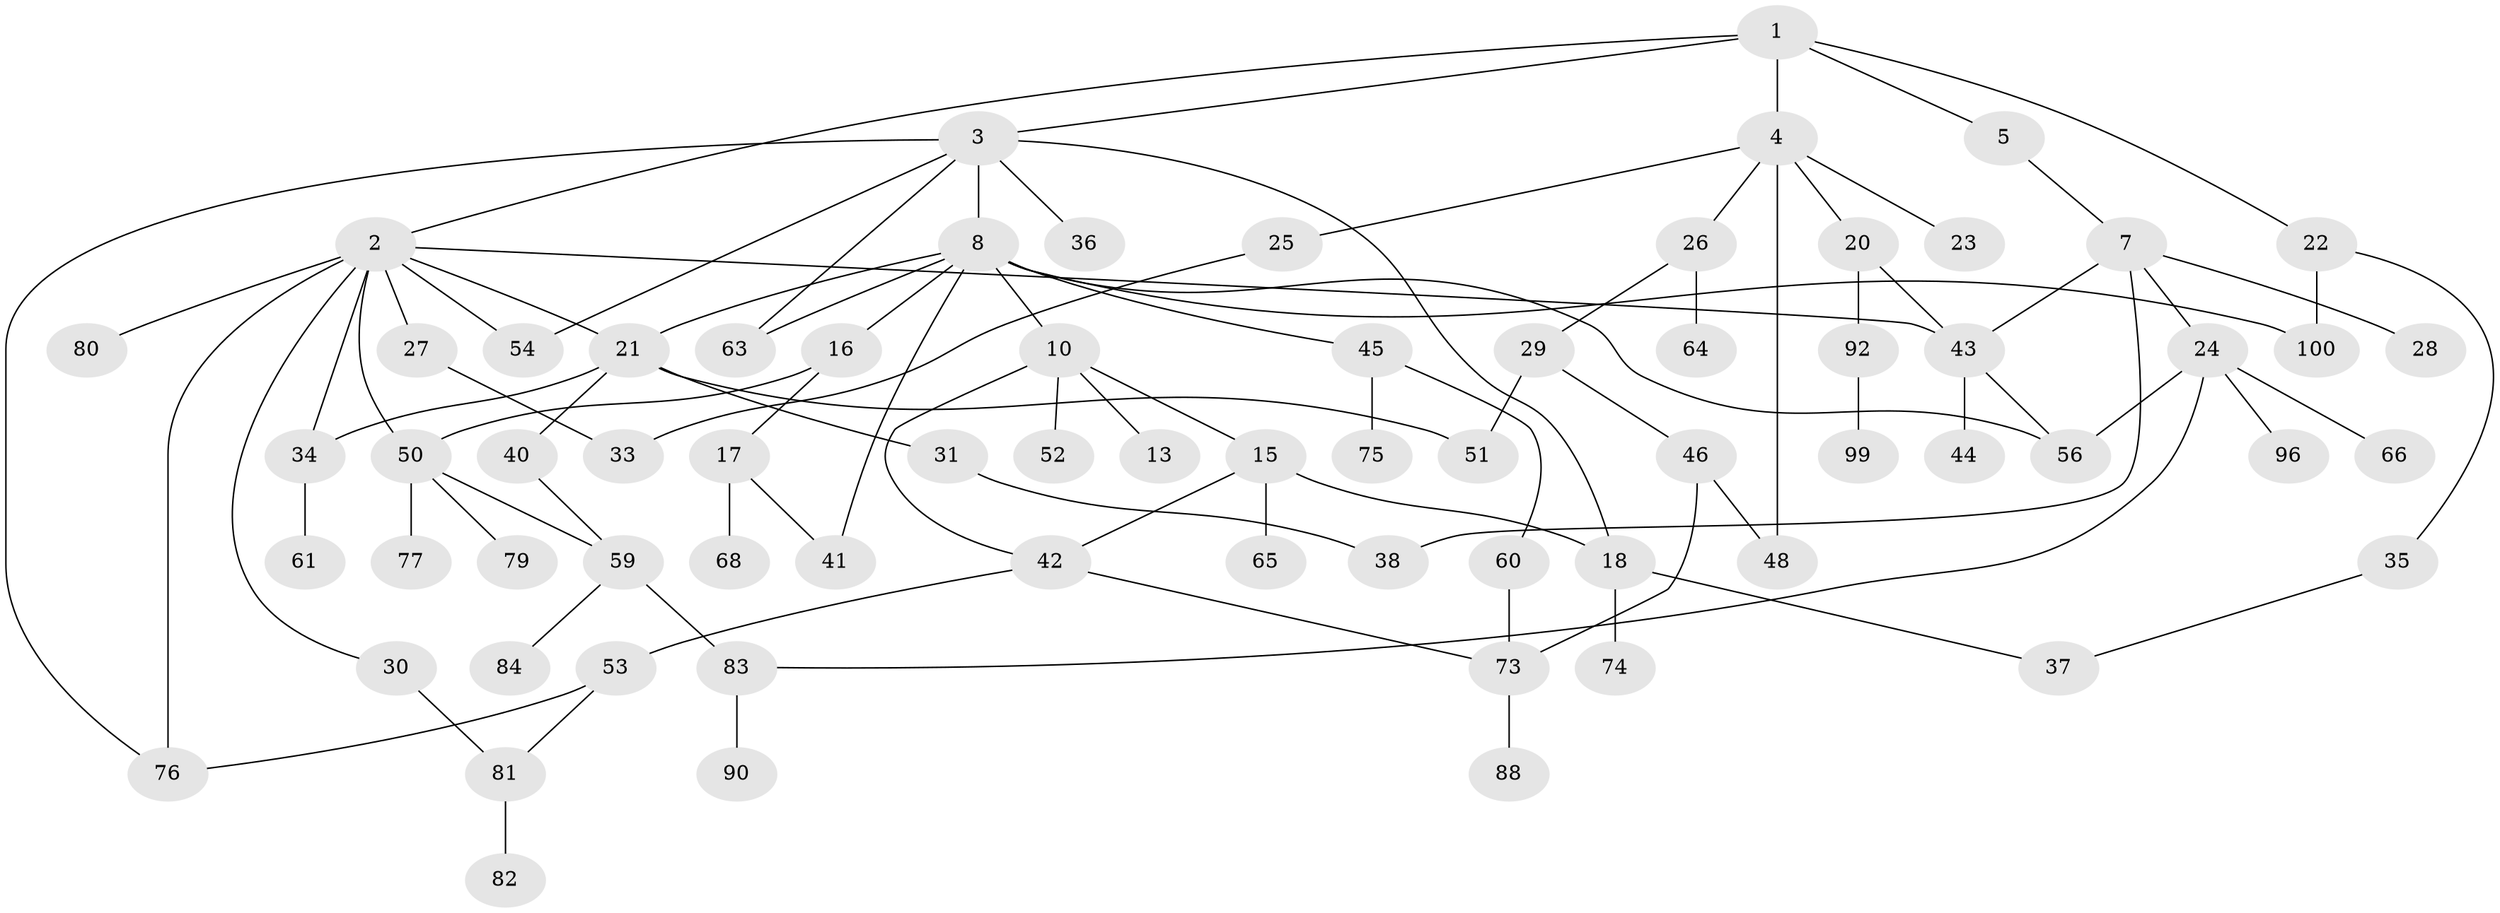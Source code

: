 // original degree distribution, {5: 0.03, 4: 0.11, 7: 0.01, 3: 0.2, 9: 0.01, 1: 0.31, 6: 0.03, 2: 0.29, 8: 0.01}
// Generated by graph-tools (version 1.1) at 2025/11/02/21/25 10:11:06]
// undirected, 70 vertices, 94 edges
graph export_dot {
graph [start="1"]
  node [color=gray90,style=filled];
  1;
  2 [super="+19"];
  3 [super="+12"];
  4 [super="+6"];
  5 [super="+9"];
  7 [super="+14"];
  8 [super="+11"];
  10 [super="+49"];
  13 [super="+47"];
  15 [super="+55"];
  16;
  17 [super="+39"];
  18 [super="+71"];
  20;
  21 [super="+85"];
  22 [super="+91"];
  23 [super="+98"];
  24 [super="+62"];
  25;
  26;
  27 [super="+32"];
  28;
  29;
  30;
  31;
  33 [super="+58"];
  34 [super="+67"];
  35;
  36;
  37;
  38 [super="+95"];
  40;
  41;
  42 [super="+93"];
  43 [super="+57"];
  44;
  45;
  46 [super="+89"];
  48;
  50 [super="+86"];
  51;
  52;
  53 [super="+72"];
  54;
  56;
  59 [super="+70"];
  60 [super="+69"];
  61;
  63;
  64 [super="+94"];
  65;
  66;
  68;
  73 [super="+87"];
  74;
  75;
  76 [super="+78"];
  77;
  79;
  80;
  81;
  82;
  83;
  84;
  88;
  90;
  92 [super="+97"];
  96;
  99;
  100;
  1 -- 2;
  1 -- 3;
  1 -- 4;
  1 -- 5;
  1 -- 22;
  2 -- 54;
  2 -- 34;
  2 -- 43;
  2 -- 80;
  2 -- 50;
  2 -- 21;
  2 -- 27;
  2 -- 30;
  2 -- 76;
  3 -- 8;
  3 -- 36;
  3 -- 54;
  3 -- 63;
  3 -- 18;
  3 -- 76;
  4 -- 48;
  4 -- 20;
  4 -- 23;
  4 -- 25;
  4 -- 26;
  5 -- 7;
  7 -- 38;
  7 -- 43;
  7 -- 24;
  7 -- 28;
  8 -- 10;
  8 -- 16;
  8 -- 21;
  8 -- 41;
  8 -- 45;
  8 -- 100;
  8 -- 63;
  8 -- 56;
  10 -- 13;
  10 -- 15;
  10 -- 52;
  10 -- 42;
  15 -- 42;
  15 -- 65;
  15 -- 18;
  16 -- 17;
  16 -- 50;
  17 -- 68;
  17 -- 41;
  18 -- 74;
  18 -- 37;
  20 -- 43;
  20 -- 92;
  21 -- 31;
  21 -- 40 [weight=2];
  21 -- 34;
  21 -- 51;
  22 -- 35;
  22 -- 100;
  24 -- 66;
  24 -- 56;
  24 -- 83;
  24 -- 96;
  25 -- 33;
  26 -- 29;
  26 -- 64;
  27 -- 33;
  29 -- 46;
  29 -- 51;
  30 -- 81;
  31 -- 38;
  34 -- 61;
  35 -- 37;
  40 -- 59;
  42 -- 53;
  42 -- 73;
  43 -- 44;
  43 -- 56;
  45 -- 60;
  45 -- 75;
  46 -- 48;
  46 -- 73;
  50 -- 59;
  50 -- 77;
  50 -- 79;
  53 -- 76;
  53 -- 81;
  59 -- 83;
  59 -- 84;
  60 -- 73;
  73 -- 88;
  81 -- 82;
  83 -- 90;
  92 -- 99;
}
